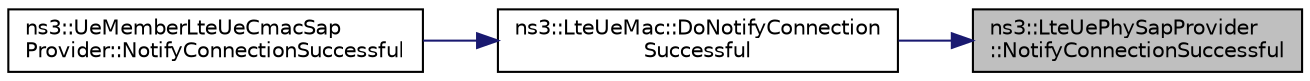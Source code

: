 digraph "ns3::LteUePhySapProvider::NotifyConnectionSuccessful"
{
 // LATEX_PDF_SIZE
  edge [fontname="Helvetica",fontsize="10",labelfontname="Helvetica",labelfontsize="10"];
  node [fontname="Helvetica",fontsize="10",shape=record];
  rankdir="RL";
  Node1 [label="ns3::LteUePhySapProvider\l::NotifyConnectionSuccessful",height=0.2,width=0.4,color="black", fillcolor="grey75", style="filled", fontcolor="black",tooltip="Notify PHY about the successful RRC connection establishment."];
  Node1 -> Node2 [dir="back",color="midnightblue",fontsize="10",style="solid",fontname="Helvetica"];
  Node2 [label="ns3::LteUeMac::DoNotifyConnection\lSuccessful",height=0.2,width=0.4,color="black", fillcolor="white", style="filled",URL="$classns3_1_1_lte_ue_mac.html#a8478e451bde1d38be30518374a949c89",tooltip="Notify MAC about the successful RRC connection establishment."];
  Node2 -> Node3 [dir="back",color="midnightblue",fontsize="10",style="solid",fontname="Helvetica"];
  Node3 [label="ns3::UeMemberLteUeCmacSap\lProvider::NotifyConnectionSuccessful",height=0.2,width=0.4,color="black", fillcolor="white", style="filled",URL="$classns3_1_1_ue_member_lte_ue_cmac_sap_provider.html#aff65f4c415db29a0c57f16d2171dcf23",tooltip="Notify MAC about the successful RRC connection establishment."];
}
